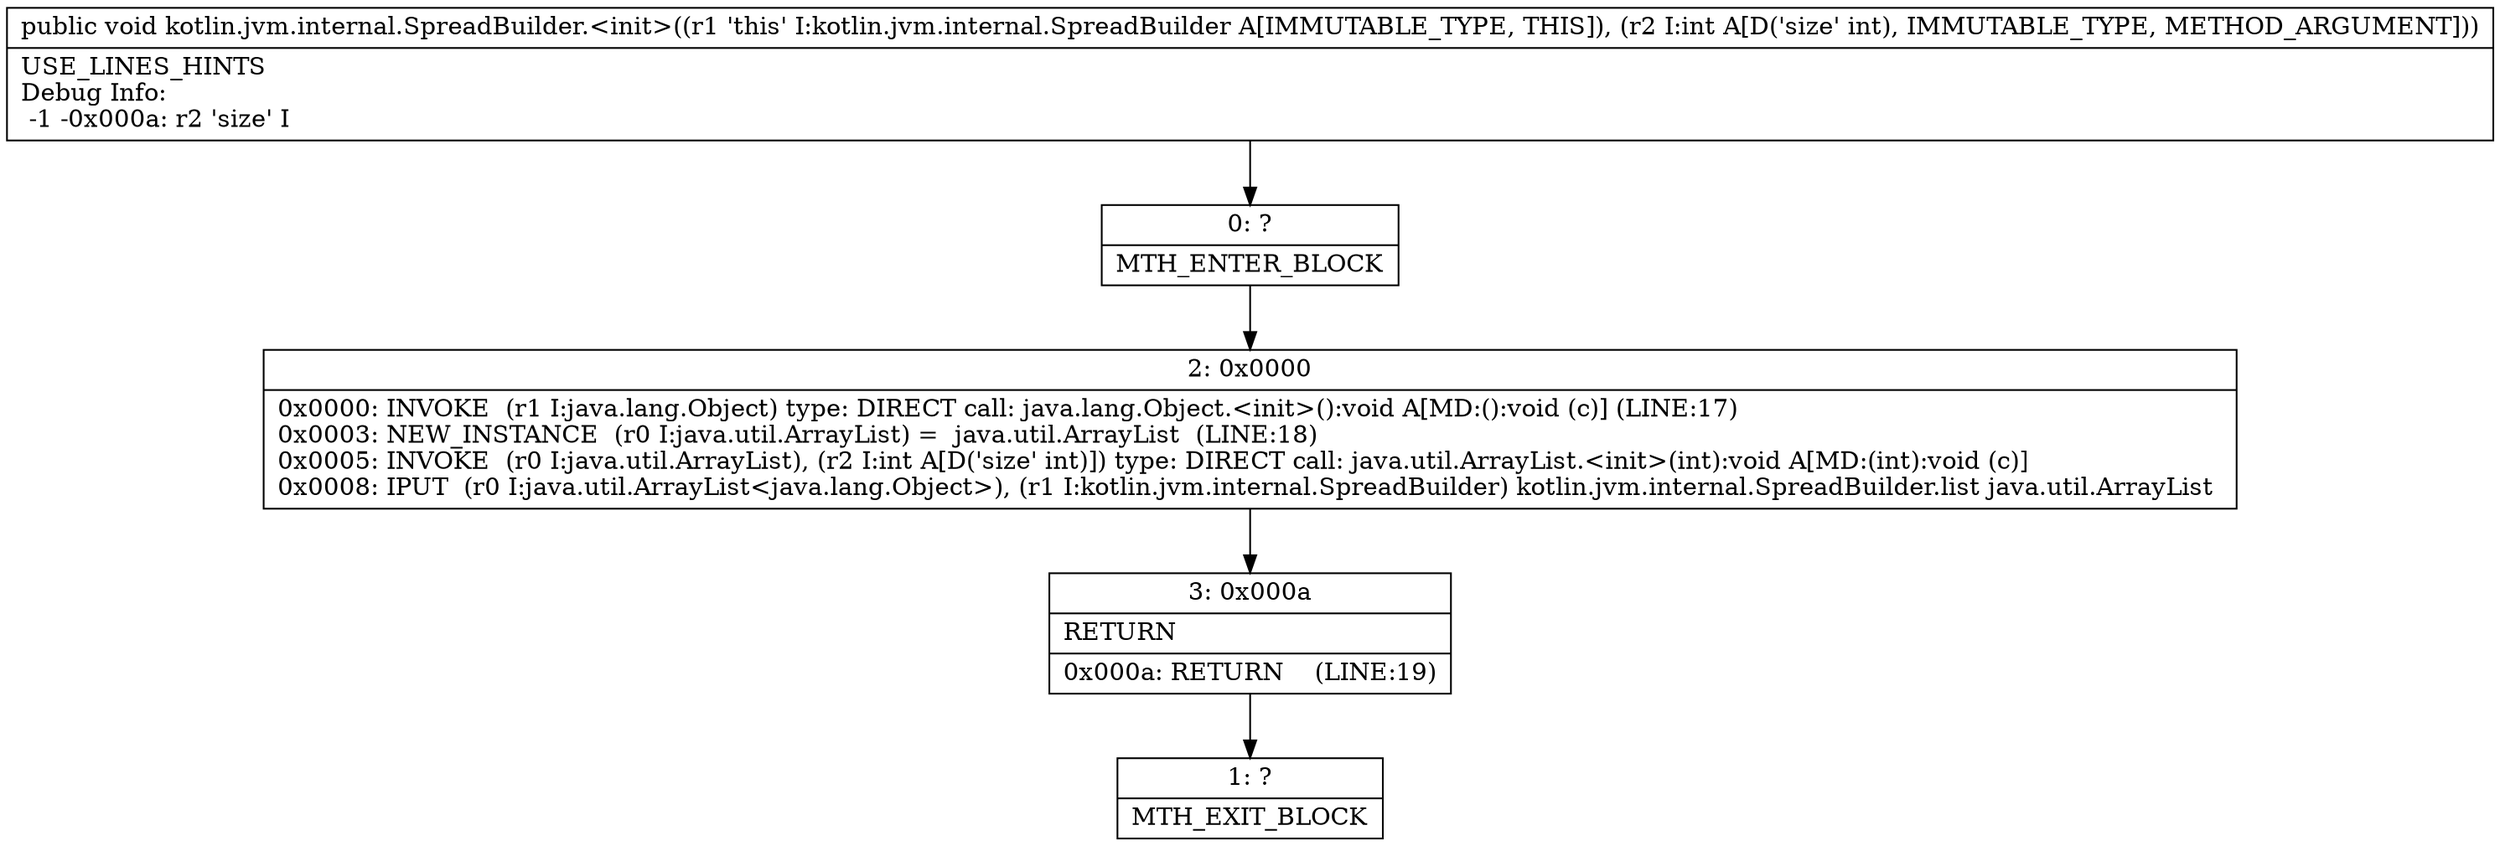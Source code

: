 digraph "CFG forkotlin.jvm.internal.SpreadBuilder.\<init\>(I)V" {
Node_0 [shape=record,label="{0\:\ ?|MTH_ENTER_BLOCK\l}"];
Node_2 [shape=record,label="{2\:\ 0x0000|0x0000: INVOKE  (r1 I:java.lang.Object) type: DIRECT call: java.lang.Object.\<init\>():void A[MD:():void (c)] (LINE:17)\l0x0003: NEW_INSTANCE  (r0 I:java.util.ArrayList) =  java.util.ArrayList  (LINE:18)\l0x0005: INVOKE  (r0 I:java.util.ArrayList), (r2 I:int A[D('size' int)]) type: DIRECT call: java.util.ArrayList.\<init\>(int):void A[MD:(int):void (c)]\l0x0008: IPUT  (r0 I:java.util.ArrayList\<java.lang.Object\>), (r1 I:kotlin.jvm.internal.SpreadBuilder) kotlin.jvm.internal.SpreadBuilder.list java.util.ArrayList \l}"];
Node_3 [shape=record,label="{3\:\ 0x000a|RETURN\l|0x000a: RETURN    (LINE:19)\l}"];
Node_1 [shape=record,label="{1\:\ ?|MTH_EXIT_BLOCK\l}"];
MethodNode[shape=record,label="{public void kotlin.jvm.internal.SpreadBuilder.\<init\>((r1 'this' I:kotlin.jvm.internal.SpreadBuilder A[IMMUTABLE_TYPE, THIS]), (r2 I:int A[D('size' int), IMMUTABLE_TYPE, METHOD_ARGUMENT]))  | USE_LINES_HINTS\lDebug Info:\l  \-1 \-0x000a: r2 'size' I\l}"];
MethodNode -> Node_0;Node_0 -> Node_2;
Node_2 -> Node_3;
Node_3 -> Node_1;
}

